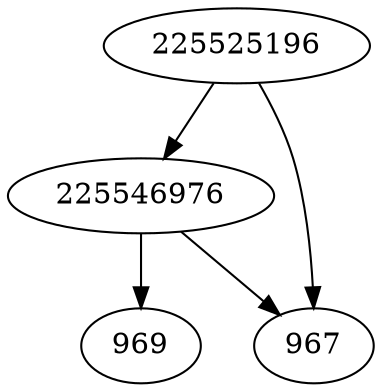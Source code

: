 strict digraph  {
225546976;
969;
225525196;
967;
225546976 -> 967;
225546976 -> 969;
225525196 -> 967;
225525196 -> 225546976;
}

